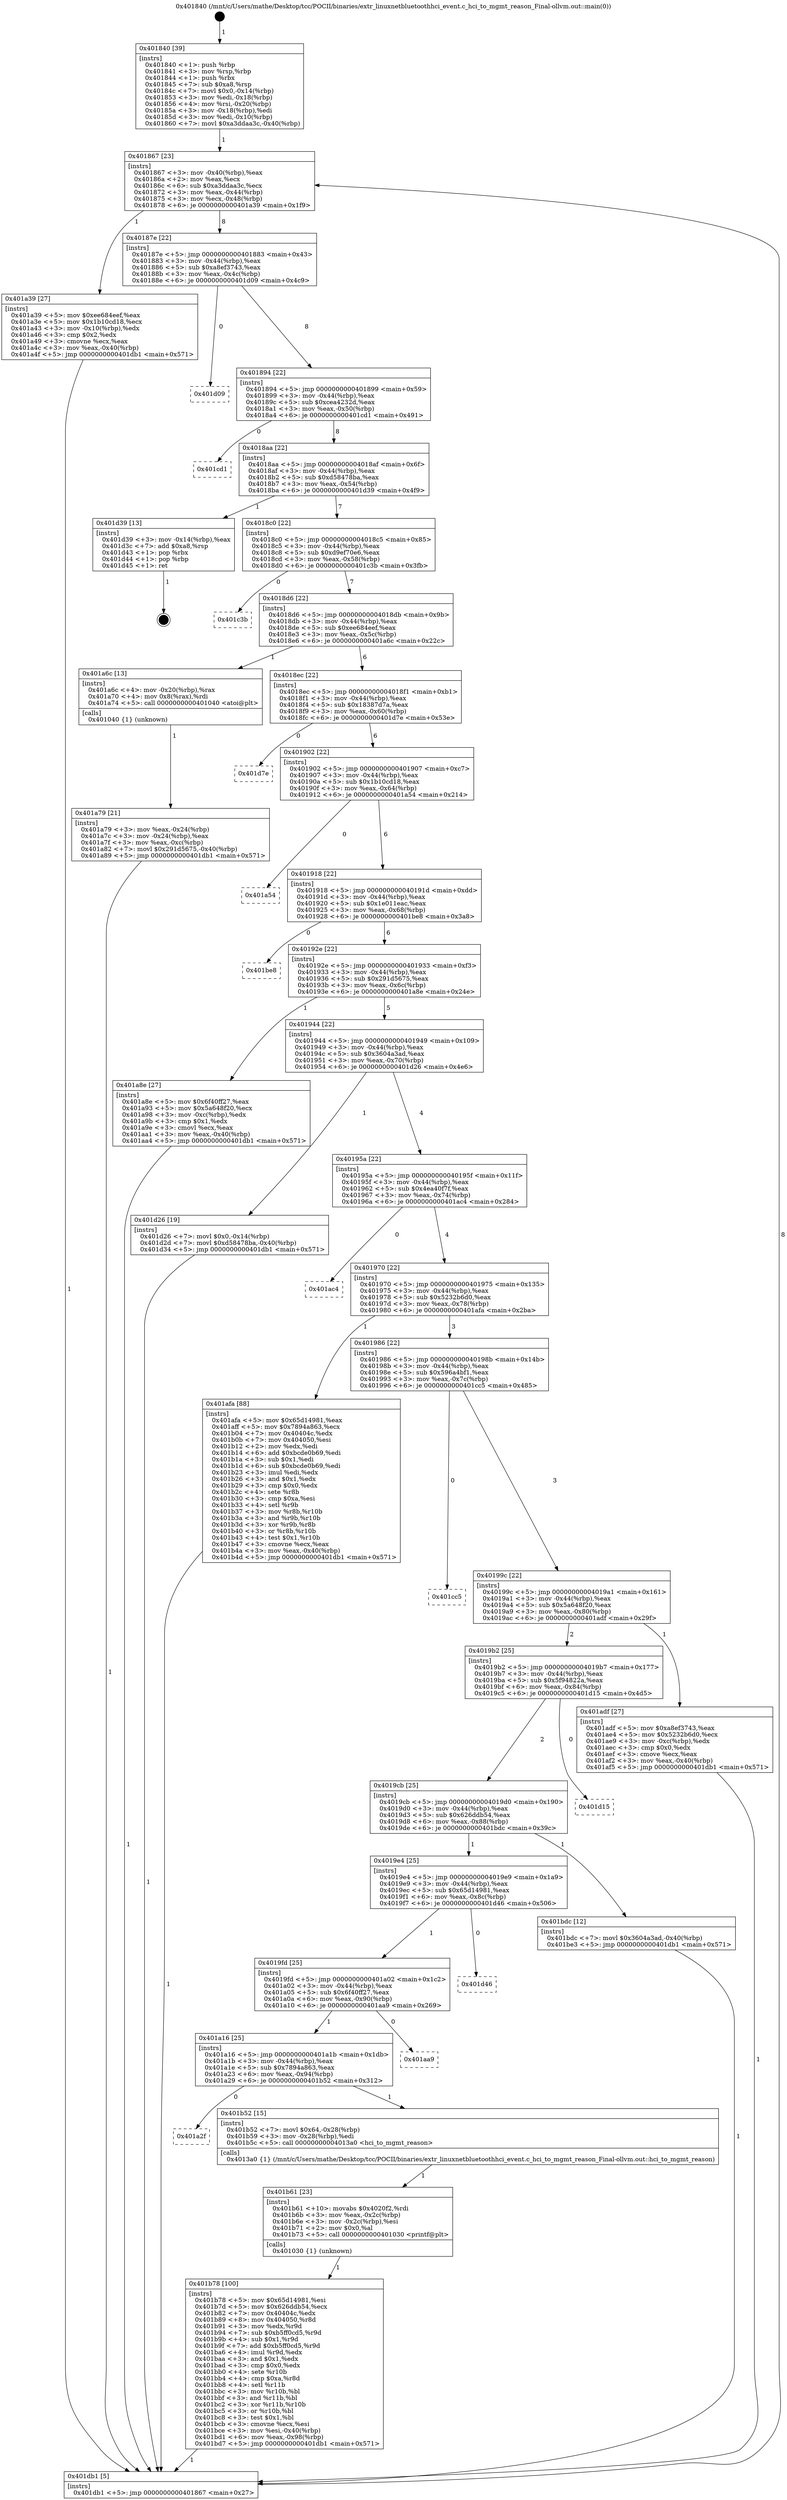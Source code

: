 digraph "0x401840" {
  label = "0x401840 (/mnt/c/Users/mathe/Desktop/tcc/POCII/binaries/extr_linuxnetbluetoothhci_event.c_hci_to_mgmt_reason_Final-ollvm.out::main(0))"
  labelloc = "t"
  node[shape=record]

  Entry [label="",width=0.3,height=0.3,shape=circle,fillcolor=black,style=filled]
  "0x401867" [label="{
     0x401867 [23]\l
     | [instrs]\l
     &nbsp;&nbsp;0x401867 \<+3\>: mov -0x40(%rbp),%eax\l
     &nbsp;&nbsp;0x40186a \<+2\>: mov %eax,%ecx\l
     &nbsp;&nbsp;0x40186c \<+6\>: sub $0xa3ddaa3c,%ecx\l
     &nbsp;&nbsp;0x401872 \<+3\>: mov %eax,-0x44(%rbp)\l
     &nbsp;&nbsp;0x401875 \<+3\>: mov %ecx,-0x48(%rbp)\l
     &nbsp;&nbsp;0x401878 \<+6\>: je 0000000000401a39 \<main+0x1f9\>\l
  }"]
  "0x401a39" [label="{
     0x401a39 [27]\l
     | [instrs]\l
     &nbsp;&nbsp;0x401a39 \<+5\>: mov $0xee684eef,%eax\l
     &nbsp;&nbsp;0x401a3e \<+5\>: mov $0x1b10cd18,%ecx\l
     &nbsp;&nbsp;0x401a43 \<+3\>: mov -0x10(%rbp),%edx\l
     &nbsp;&nbsp;0x401a46 \<+3\>: cmp $0x2,%edx\l
     &nbsp;&nbsp;0x401a49 \<+3\>: cmovne %ecx,%eax\l
     &nbsp;&nbsp;0x401a4c \<+3\>: mov %eax,-0x40(%rbp)\l
     &nbsp;&nbsp;0x401a4f \<+5\>: jmp 0000000000401db1 \<main+0x571\>\l
  }"]
  "0x40187e" [label="{
     0x40187e [22]\l
     | [instrs]\l
     &nbsp;&nbsp;0x40187e \<+5\>: jmp 0000000000401883 \<main+0x43\>\l
     &nbsp;&nbsp;0x401883 \<+3\>: mov -0x44(%rbp),%eax\l
     &nbsp;&nbsp;0x401886 \<+5\>: sub $0xa8ef3743,%eax\l
     &nbsp;&nbsp;0x40188b \<+3\>: mov %eax,-0x4c(%rbp)\l
     &nbsp;&nbsp;0x40188e \<+6\>: je 0000000000401d09 \<main+0x4c9\>\l
  }"]
  "0x401db1" [label="{
     0x401db1 [5]\l
     | [instrs]\l
     &nbsp;&nbsp;0x401db1 \<+5\>: jmp 0000000000401867 \<main+0x27\>\l
  }"]
  "0x401840" [label="{
     0x401840 [39]\l
     | [instrs]\l
     &nbsp;&nbsp;0x401840 \<+1\>: push %rbp\l
     &nbsp;&nbsp;0x401841 \<+3\>: mov %rsp,%rbp\l
     &nbsp;&nbsp;0x401844 \<+1\>: push %rbx\l
     &nbsp;&nbsp;0x401845 \<+7\>: sub $0xa8,%rsp\l
     &nbsp;&nbsp;0x40184c \<+7\>: movl $0x0,-0x14(%rbp)\l
     &nbsp;&nbsp;0x401853 \<+3\>: mov %edi,-0x18(%rbp)\l
     &nbsp;&nbsp;0x401856 \<+4\>: mov %rsi,-0x20(%rbp)\l
     &nbsp;&nbsp;0x40185a \<+3\>: mov -0x18(%rbp),%edi\l
     &nbsp;&nbsp;0x40185d \<+3\>: mov %edi,-0x10(%rbp)\l
     &nbsp;&nbsp;0x401860 \<+7\>: movl $0xa3ddaa3c,-0x40(%rbp)\l
  }"]
  Exit [label="",width=0.3,height=0.3,shape=circle,fillcolor=black,style=filled,peripheries=2]
  "0x401d09" [label="{
     0x401d09\l
  }", style=dashed]
  "0x401894" [label="{
     0x401894 [22]\l
     | [instrs]\l
     &nbsp;&nbsp;0x401894 \<+5\>: jmp 0000000000401899 \<main+0x59\>\l
     &nbsp;&nbsp;0x401899 \<+3\>: mov -0x44(%rbp),%eax\l
     &nbsp;&nbsp;0x40189c \<+5\>: sub $0xcea4232d,%eax\l
     &nbsp;&nbsp;0x4018a1 \<+3\>: mov %eax,-0x50(%rbp)\l
     &nbsp;&nbsp;0x4018a4 \<+6\>: je 0000000000401cd1 \<main+0x491\>\l
  }"]
  "0x401b78" [label="{
     0x401b78 [100]\l
     | [instrs]\l
     &nbsp;&nbsp;0x401b78 \<+5\>: mov $0x65d14981,%esi\l
     &nbsp;&nbsp;0x401b7d \<+5\>: mov $0x626ddb54,%ecx\l
     &nbsp;&nbsp;0x401b82 \<+7\>: mov 0x40404c,%edx\l
     &nbsp;&nbsp;0x401b89 \<+8\>: mov 0x404050,%r8d\l
     &nbsp;&nbsp;0x401b91 \<+3\>: mov %edx,%r9d\l
     &nbsp;&nbsp;0x401b94 \<+7\>: sub $0xb5ff0cd5,%r9d\l
     &nbsp;&nbsp;0x401b9b \<+4\>: sub $0x1,%r9d\l
     &nbsp;&nbsp;0x401b9f \<+7\>: add $0xb5ff0cd5,%r9d\l
     &nbsp;&nbsp;0x401ba6 \<+4\>: imul %r9d,%edx\l
     &nbsp;&nbsp;0x401baa \<+3\>: and $0x1,%edx\l
     &nbsp;&nbsp;0x401bad \<+3\>: cmp $0x0,%edx\l
     &nbsp;&nbsp;0x401bb0 \<+4\>: sete %r10b\l
     &nbsp;&nbsp;0x401bb4 \<+4\>: cmp $0xa,%r8d\l
     &nbsp;&nbsp;0x401bb8 \<+4\>: setl %r11b\l
     &nbsp;&nbsp;0x401bbc \<+3\>: mov %r10b,%bl\l
     &nbsp;&nbsp;0x401bbf \<+3\>: and %r11b,%bl\l
     &nbsp;&nbsp;0x401bc2 \<+3\>: xor %r11b,%r10b\l
     &nbsp;&nbsp;0x401bc5 \<+3\>: or %r10b,%bl\l
     &nbsp;&nbsp;0x401bc8 \<+3\>: test $0x1,%bl\l
     &nbsp;&nbsp;0x401bcb \<+3\>: cmovne %ecx,%esi\l
     &nbsp;&nbsp;0x401bce \<+3\>: mov %esi,-0x40(%rbp)\l
     &nbsp;&nbsp;0x401bd1 \<+6\>: mov %eax,-0x98(%rbp)\l
     &nbsp;&nbsp;0x401bd7 \<+5\>: jmp 0000000000401db1 \<main+0x571\>\l
  }"]
  "0x401cd1" [label="{
     0x401cd1\l
  }", style=dashed]
  "0x4018aa" [label="{
     0x4018aa [22]\l
     | [instrs]\l
     &nbsp;&nbsp;0x4018aa \<+5\>: jmp 00000000004018af \<main+0x6f\>\l
     &nbsp;&nbsp;0x4018af \<+3\>: mov -0x44(%rbp),%eax\l
     &nbsp;&nbsp;0x4018b2 \<+5\>: sub $0xd58478ba,%eax\l
     &nbsp;&nbsp;0x4018b7 \<+3\>: mov %eax,-0x54(%rbp)\l
     &nbsp;&nbsp;0x4018ba \<+6\>: je 0000000000401d39 \<main+0x4f9\>\l
  }"]
  "0x401b61" [label="{
     0x401b61 [23]\l
     | [instrs]\l
     &nbsp;&nbsp;0x401b61 \<+10\>: movabs $0x4020f2,%rdi\l
     &nbsp;&nbsp;0x401b6b \<+3\>: mov %eax,-0x2c(%rbp)\l
     &nbsp;&nbsp;0x401b6e \<+3\>: mov -0x2c(%rbp),%esi\l
     &nbsp;&nbsp;0x401b71 \<+2\>: mov $0x0,%al\l
     &nbsp;&nbsp;0x401b73 \<+5\>: call 0000000000401030 \<printf@plt\>\l
     | [calls]\l
     &nbsp;&nbsp;0x401030 \{1\} (unknown)\l
  }"]
  "0x401d39" [label="{
     0x401d39 [13]\l
     | [instrs]\l
     &nbsp;&nbsp;0x401d39 \<+3\>: mov -0x14(%rbp),%eax\l
     &nbsp;&nbsp;0x401d3c \<+7\>: add $0xa8,%rsp\l
     &nbsp;&nbsp;0x401d43 \<+1\>: pop %rbx\l
     &nbsp;&nbsp;0x401d44 \<+1\>: pop %rbp\l
     &nbsp;&nbsp;0x401d45 \<+1\>: ret\l
  }"]
  "0x4018c0" [label="{
     0x4018c0 [22]\l
     | [instrs]\l
     &nbsp;&nbsp;0x4018c0 \<+5\>: jmp 00000000004018c5 \<main+0x85\>\l
     &nbsp;&nbsp;0x4018c5 \<+3\>: mov -0x44(%rbp),%eax\l
     &nbsp;&nbsp;0x4018c8 \<+5\>: sub $0xd9ef70e6,%eax\l
     &nbsp;&nbsp;0x4018cd \<+3\>: mov %eax,-0x58(%rbp)\l
     &nbsp;&nbsp;0x4018d0 \<+6\>: je 0000000000401c3b \<main+0x3fb\>\l
  }"]
  "0x401a2f" [label="{
     0x401a2f\l
  }", style=dashed]
  "0x401c3b" [label="{
     0x401c3b\l
  }", style=dashed]
  "0x4018d6" [label="{
     0x4018d6 [22]\l
     | [instrs]\l
     &nbsp;&nbsp;0x4018d6 \<+5\>: jmp 00000000004018db \<main+0x9b\>\l
     &nbsp;&nbsp;0x4018db \<+3\>: mov -0x44(%rbp),%eax\l
     &nbsp;&nbsp;0x4018de \<+5\>: sub $0xee684eef,%eax\l
     &nbsp;&nbsp;0x4018e3 \<+3\>: mov %eax,-0x5c(%rbp)\l
     &nbsp;&nbsp;0x4018e6 \<+6\>: je 0000000000401a6c \<main+0x22c\>\l
  }"]
  "0x401b52" [label="{
     0x401b52 [15]\l
     | [instrs]\l
     &nbsp;&nbsp;0x401b52 \<+7\>: movl $0x64,-0x28(%rbp)\l
     &nbsp;&nbsp;0x401b59 \<+3\>: mov -0x28(%rbp),%edi\l
     &nbsp;&nbsp;0x401b5c \<+5\>: call 00000000004013a0 \<hci_to_mgmt_reason\>\l
     | [calls]\l
     &nbsp;&nbsp;0x4013a0 \{1\} (/mnt/c/Users/mathe/Desktop/tcc/POCII/binaries/extr_linuxnetbluetoothhci_event.c_hci_to_mgmt_reason_Final-ollvm.out::hci_to_mgmt_reason)\l
  }"]
  "0x401a6c" [label="{
     0x401a6c [13]\l
     | [instrs]\l
     &nbsp;&nbsp;0x401a6c \<+4\>: mov -0x20(%rbp),%rax\l
     &nbsp;&nbsp;0x401a70 \<+4\>: mov 0x8(%rax),%rdi\l
     &nbsp;&nbsp;0x401a74 \<+5\>: call 0000000000401040 \<atoi@plt\>\l
     | [calls]\l
     &nbsp;&nbsp;0x401040 \{1\} (unknown)\l
  }"]
  "0x4018ec" [label="{
     0x4018ec [22]\l
     | [instrs]\l
     &nbsp;&nbsp;0x4018ec \<+5\>: jmp 00000000004018f1 \<main+0xb1\>\l
     &nbsp;&nbsp;0x4018f1 \<+3\>: mov -0x44(%rbp),%eax\l
     &nbsp;&nbsp;0x4018f4 \<+5\>: sub $0x18387d7a,%eax\l
     &nbsp;&nbsp;0x4018f9 \<+3\>: mov %eax,-0x60(%rbp)\l
     &nbsp;&nbsp;0x4018fc \<+6\>: je 0000000000401d7e \<main+0x53e\>\l
  }"]
  "0x401a79" [label="{
     0x401a79 [21]\l
     | [instrs]\l
     &nbsp;&nbsp;0x401a79 \<+3\>: mov %eax,-0x24(%rbp)\l
     &nbsp;&nbsp;0x401a7c \<+3\>: mov -0x24(%rbp),%eax\l
     &nbsp;&nbsp;0x401a7f \<+3\>: mov %eax,-0xc(%rbp)\l
     &nbsp;&nbsp;0x401a82 \<+7\>: movl $0x291d5675,-0x40(%rbp)\l
     &nbsp;&nbsp;0x401a89 \<+5\>: jmp 0000000000401db1 \<main+0x571\>\l
  }"]
  "0x401a16" [label="{
     0x401a16 [25]\l
     | [instrs]\l
     &nbsp;&nbsp;0x401a16 \<+5\>: jmp 0000000000401a1b \<main+0x1db\>\l
     &nbsp;&nbsp;0x401a1b \<+3\>: mov -0x44(%rbp),%eax\l
     &nbsp;&nbsp;0x401a1e \<+5\>: sub $0x7894a863,%eax\l
     &nbsp;&nbsp;0x401a23 \<+6\>: mov %eax,-0x94(%rbp)\l
     &nbsp;&nbsp;0x401a29 \<+6\>: je 0000000000401b52 \<main+0x312\>\l
  }"]
  "0x401d7e" [label="{
     0x401d7e\l
  }", style=dashed]
  "0x401902" [label="{
     0x401902 [22]\l
     | [instrs]\l
     &nbsp;&nbsp;0x401902 \<+5\>: jmp 0000000000401907 \<main+0xc7\>\l
     &nbsp;&nbsp;0x401907 \<+3\>: mov -0x44(%rbp),%eax\l
     &nbsp;&nbsp;0x40190a \<+5\>: sub $0x1b10cd18,%eax\l
     &nbsp;&nbsp;0x40190f \<+3\>: mov %eax,-0x64(%rbp)\l
     &nbsp;&nbsp;0x401912 \<+6\>: je 0000000000401a54 \<main+0x214\>\l
  }"]
  "0x401aa9" [label="{
     0x401aa9\l
  }", style=dashed]
  "0x401a54" [label="{
     0x401a54\l
  }", style=dashed]
  "0x401918" [label="{
     0x401918 [22]\l
     | [instrs]\l
     &nbsp;&nbsp;0x401918 \<+5\>: jmp 000000000040191d \<main+0xdd\>\l
     &nbsp;&nbsp;0x40191d \<+3\>: mov -0x44(%rbp),%eax\l
     &nbsp;&nbsp;0x401920 \<+5\>: sub $0x1e011eac,%eax\l
     &nbsp;&nbsp;0x401925 \<+3\>: mov %eax,-0x68(%rbp)\l
     &nbsp;&nbsp;0x401928 \<+6\>: je 0000000000401be8 \<main+0x3a8\>\l
  }"]
  "0x4019fd" [label="{
     0x4019fd [25]\l
     | [instrs]\l
     &nbsp;&nbsp;0x4019fd \<+5\>: jmp 0000000000401a02 \<main+0x1c2\>\l
     &nbsp;&nbsp;0x401a02 \<+3\>: mov -0x44(%rbp),%eax\l
     &nbsp;&nbsp;0x401a05 \<+5\>: sub $0x6f40ff27,%eax\l
     &nbsp;&nbsp;0x401a0a \<+6\>: mov %eax,-0x90(%rbp)\l
     &nbsp;&nbsp;0x401a10 \<+6\>: je 0000000000401aa9 \<main+0x269\>\l
  }"]
  "0x401be8" [label="{
     0x401be8\l
  }", style=dashed]
  "0x40192e" [label="{
     0x40192e [22]\l
     | [instrs]\l
     &nbsp;&nbsp;0x40192e \<+5\>: jmp 0000000000401933 \<main+0xf3\>\l
     &nbsp;&nbsp;0x401933 \<+3\>: mov -0x44(%rbp),%eax\l
     &nbsp;&nbsp;0x401936 \<+5\>: sub $0x291d5675,%eax\l
     &nbsp;&nbsp;0x40193b \<+3\>: mov %eax,-0x6c(%rbp)\l
     &nbsp;&nbsp;0x40193e \<+6\>: je 0000000000401a8e \<main+0x24e\>\l
  }"]
  "0x401d46" [label="{
     0x401d46\l
  }", style=dashed]
  "0x401a8e" [label="{
     0x401a8e [27]\l
     | [instrs]\l
     &nbsp;&nbsp;0x401a8e \<+5\>: mov $0x6f40ff27,%eax\l
     &nbsp;&nbsp;0x401a93 \<+5\>: mov $0x5a648f20,%ecx\l
     &nbsp;&nbsp;0x401a98 \<+3\>: mov -0xc(%rbp),%edx\l
     &nbsp;&nbsp;0x401a9b \<+3\>: cmp $0x1,%edx\l
     &nbsp;&nbsp;0x401a9e \<+3\>: cmovl %ecx,%eax\l
     &nbsp;&nbsp;0x401aa1 \<+3\>: mov %eax,-0x40(%rbp)\l
     &nbsp;&nbsp;0x401aa4 \<+5\>: jmp 0000000000401db1 \<main+0x571\>\l
  }"]
  "0x401944" [label="{
     0x401944 [22]\l
     | [instrs]\l
     &nbsp;&nbsp;0x401944 \<+5\>: jmp 0000000000401949 \<main+0x109\>\l
     &nbsp;&nbsp;0x401949 \<+3\>: mov -0x44(%rbp),%eax\l
     &nbsp;&nbsp;0x40194c \<+5\>: sub $0x3604a3ad,%eax\l
     &nbsp;&nbsp;0x401951 \<+3\>: mov %eax,-0x70(%rbp)\l
     &nbsp;&nbsp;0x401954 \<+6\>: je 0000000000401d26 \<main+0x4e6\>\l
  }"]
  "0x4019e4" [label="{
     0x4019e4 [25]\l
     | [instrs]\l
     &nbsp;&nbsp;0x4019e4 \<+5\>: jmp 00000000004019e9 \<main+0x1a9\>\l
     &nbsp;&nbsp;0x4019e9 \<+3\>: mov -0x44(%rbp),%eax\l
     &nbsp;&nbsp;0x4019ec \<+5\>: sub $0x65d14981,%eax\l
     &nbsp;&nbsp;0x4019f1 \<+6\>: mov %eax,-0x8c(%rbp)\l
     &nbsp;&nbsp;0x4019f7 \<+6\>: je 0000000000401d46 \<main+0x506\>\l
  }"]
  "0x401d26" [label="{
     0x401d26 [19]\l
     | [instrs]\l
     &nbsp;&nbsp;0x401d26 \<+7\>: movl $0x0,-0x14(%rbp)\l
     &nbsp;&nbsp;0x401d2d \<+7\>: movl $0xd58478ba,-0x40(%rbp)\l
     &nbsp;&nbsp;0x401d34 \<+5\>: jmp 0000000000401db1 \<main+0x571\>\l
  }"]
  "0x40195a" [label="{
     0x40195a [22]\l
     | [instrs]\l
     &nbsp;&nbsp;0x40195a \<+5\>: jmp 000000000040195f \<main+0x11f\>\l
     &nbsp;&nbsp;0x40195f \<+3\>: mov -0x44(%rbp),%eax\l
     &nbsp;&nbsp;0x401962 \<+5\>: sub $0x4ea40f7f,%eax\l
     &nbsp;&nbsp;0x401967 \<+3\>: mov %eax,-0x74(%rbp)\l
     &nbsp;&nbsp;0x40196a \<+6\>: je 0000000000401ac4 \<main+0x284\>\l
  }"]
  "0x401bdc" [label="{
     0x401bdc [12]\l
     | [instrs]\l
     &nbsp;&nbsp;0x401bdc \<+7\>: movl $0x3604a3ad,-0x40(%rbp)\l
     &nbsp;&nbsp;0x401be3 \<+5\>: jmp 0000000000401db1 \<main+0x571\>\l
  }"]
  "0x401ac4" [label="{
     0x401ac4\l
  }", style=dashed]
  "0x401970" [label="{
     0x401970 [22]\l
     | [instrs]\l
     &nbsp;&nbsp;0x401970 \<+5\>: jmp 0000000000401975 \<main+0x135\>\l
     &nbsp;&nbsp;0x401975 \<+3\>: mov -0x44(%rbp),%eax\l
     &nbsp;&nbsp;0x401978 \<+5\>: sub $0x5232b6d0,%eax\l
     &nbsp;&nbsp;0x40197d \<+3\>: mov %eax,-0x78(%rbp)\l
     &nbsp;&nbsp;0x401980 \<+6\>: je 0000000000401afa \<main+0x2ba\>\l
  }"]
  "0x4019cb" [label="{
     0x4019cb [25]\l
     | [instrs]\l
     &nbsp;&nbsp;0x4019cb \<+5\>: jmp 00000000004019d0 \<main+0x190\>\l
     &nbsp;&nbsp;0x4019d0 \<+3\>: mov -0x44(%rbp),%eax\l
     &nbsp;&nbsp;0x4019d3 \<+5\>: sub $0x626ddb54,%eax\l
     &nbsp;&nbsp;0x4019d8 \<+6\>: mov %eax,-0x88(%rbp)\l
     &nbsp;&nbsp;0x4019de \<+6\>: je 0000000000401bdc \<main+0x39c\>\l
  }"]
  "0x401afa" [label="{
     0x401afa [88]\l
     | [instrs]\l
     &nbsp;&nbsp;0x401afa \<+5\>: mov $0x65d14981,%eax\l
     &nbsp;&nbsp;0x401aff \<+5\>: mov $0x7894a863,%ecx\l
     &nbsp;&nbsp;0x401b04 \<+7\>: mov 0x40404c,%edx\l
     &nbsp;&nbsp;0x401b0b \<+7\>: mov 0x404050,%esi\l
     &nbsp;&nbsp;0x401b12 \<+2\>: mov %edx,%edi\l
     &nbsp;&nbsp;0x401b14 \<+6\>: add $0xbcde0b69,%edi\l
     &nbsp;&nbsp;0x401b1a \<+3\>: sub $0x1,%edi\l
     &nbsp;&nbsp;0x401b1d \<+6\>: sub $0xbcde0b69,%edi\l
     &nbsp;&nbsp;0x401b23 \<+3\>: imul %edi,%edx\l
     &nbsp;&nbsp;0x401b26 \<+3\>: and $0x1,%edx\l
     &nbsp;&nbsp;0x401b29 \<+3\>: cmp $0x0,%edx\l
     &nbsp;&nbsp;0x401b2c \<+4\>: sete %r8b\l
     &nbsp;&nbsp;0x401b30 \<+3\>: cmp $0xa,%esi\l
     &nbsp;&nbsp;0x401b33 \<+4\>: setl %r9b\l
     &nbsp;&nbsp;0x401b37 \<+3\>: mov %r8b,%r10b\l
     &nbsp;&nbsp;0x401b3a \<+3\>: and %r9b,%r10b\l
     &nbsp;&nbsp;0x401b3d \<+3\>: xor %r9b,%r8b\l
     &nbsp;&nbsp;0x401b40 \<+3\>: or %r8b,%r10b\l
     &nbsp;&nbsp;0x401b43 \<+4\>: test $0x1,%r10b\l
     &nbsp;&nbsp;0x401b47 \<+3\>: cmovne %ecx,%eax\l
     &nbsp;&nbsp;0x401b4a \<+3\>: mov %eax,-0x40(%rbp)\l
     &nbsp;&nbsp;0x401b4d \<+5\>: jmp 0000000000401db1 \<main+0x571\>\l
  }"]
  "0x401986" [label="{
     0x401986 [22]\l
     | [instrs]\l
     &nbsp;&nbsp;0x401986 \<+5\>: jmp 000000000040198b \<main+0x14b\>\l
     &nbsp;&nbsp;0x40198b \<+3\>: mov -0x44(%rbp),%eax\l
     &nbsp;&nbsp;0x40198e \<+5\>: sub $0x596a4bf1,%eax\l
     &nbsp;&nbsp;0x401993 \<+3\>: mov %eax,-0x7c(%rbp)\l
     &nbsp;&nbsp;0x401996 \<+6\>: je 0000000000401cc5 \<main+0x485\>\l
  }"]
  "0x401d15" [label="{
     0x401d15\l
  }", style=dashed]
  "0x401cc5" [label="{
     0x401cc5\l
  }", style=dashed]
  "0x40199c" [label="{
     0x40199c [22]\l
     | [instrs]\l
     &nbsp;&nbsp;0x40199c \<+5\>: jmp 00000000004019a1 \<main+0x161\>\l
     &nbsp;&nbsp;0x4019a1 \<+3\>: mov -0x44(%rbp),%eax\l
     &nbsp;&nbsp;0x4019a4 \<+5\>: sub $0x5a648f20,%eax\l
     &nbsp;&nbsp;0x4019a9 \<+3\>: mov %eax,-0x80(%rbp)\l
     &nbsp;&nbsp;0x4019ac \<+6\>: je 0000000000401adf \<main+0x29f\>\l
  }"]
  "0x4019b2" [label="{
     0x4019b2 [25]\l
     | [instrs]\l
     &nbsp;&nbsp;0x4019b2 \<+5\>: jmp 00000000004019b7 \<main+0x177\>\l
     &nbsp;&nbsp;0x4019b7 \<+3\>: mov -0x44(%rbp),%eax\l
     &nbsp;&nbsp;0x4019ba \<+5\>: sub $0x5f94822a,%eax\l
     &nbsp;&nbsp;0x4019bf \<+6\>: mov %eax,-0x84(%rbp)\l
     &nbsp;&nbsp;0x4019c5 \<+6\>: je 0000000000401d15 \<main+0x4d5\>\l
  }"]
  "0x401adf" [label="{
     0x401adf [27]\l
     | [instrs]\l
     &nbsp;&nbsp;0x401adf \<+5\>: mov $0xa8ef3743,%eax\l
     &nbsp;&nbsp;0x401ae4 \<+5\>: mov $0x5232b6d0,%ecx\l
     &nbsp;&nbsp;0x401ae9 \<+3\>: mov -0xc(%rbp),%edx\l
     &nbsp;&nbsp;0x401aec \<+3\>: cmp $0x0,%edx\l
     &nbsp;&nbsp;0x401aef \<+3\>: cmove %ecx,%eax\l
     &nbsp;&nbsp;0x401af2 \<+3\>: mov %eax,-0x40(%rbp)\l
     &nbsp;&nbsp;0x401af5 \<+5\>: jmp 0000000000401db1 \<main+0x571\>\l
  }"]
  Entry -> "0x401840" [label=" 1"]
  "0x401867" -> "0x401a39" [label=" 1"]
  "0x401867" -> "0x40187e" [label=" 8"]
  "0x401a39" -> "0x401db1" [label=" 1"]
  "0x401840" -> "0x401867" [label=" 1"]
  "0x401db1" -> "0x401867" [label=" 8"]
  "0x401d39" -> Exit [label=" 1"]
  "0x40187e" -> "0x401d09" [label=" 0"]
  "0x40187e" -> "0x401894" [label=" 8"]
  "0x401d26" -> "0x401db1" [label=" 1"]
  "0x401894" -> "0x401cd1" [label=" 0"]
  "0x401894" -> "0x4018aa" [label=" 8"]
  "0x401bdc" -> "0x401db1" [label=" 1"]
  "0x4018aa" -> "0x401d39" [label=" 1"]
  "0x4018aa" -> "0x4018c0" [label=" 7"]
  "0x401b78" -> "0x401db1" [label=" 1"]
  "0x4018c0" -> "0x401c3b" [label=" 0"]
  "0x4018c0" -> "0x4018d6" [label=" 7"]
  "0x401b61" -> "0x401b78" [label=" 1"]
  "0x4018d6" -> "0x401a6c" [label=" 1"]
  "0x4018d6" -> "0x4018ec" [label=" 6"]
  "0x401a6c" -> "0x401a79" [label=" 1"]
  "0x401a79" -> "0x401db1" [label=" 1"]
  "0x401b52" -> "0x401b61" [label=" 1"]
  "0x4018ec" -> "0x401d7e" [label=" 0"]
  "0x4018ec" -> "0x401902" [label=" 6"]
  "0x401a16" -> "0x401b52" [label=" 1"]
  "0x401902" -> "0x401a54" [label=" 0"]
  "0x401902" -> "0x401918" [label=" 6"]
  "0x401a16" -> "0x401a2f" [label=" 0"]
  "0x401918" -> "0x401be8" [label=" 0"]
  "0x401918" -> "0x40192e" [label=" 6"]
  "0x4019fd" -> "0x401aa9" [label=" 0"]
  "0x40192e" -> "0x401a8e" [label=" 1"]
  "0x40192e" -> "0x401944" [label=" 5"]
  "0x401a8e" -> "0x401db1" [label=" 1"]
  "0x4019fd" -> "0x401a16" [label=" 1"]
  "0x401944" -> "0x401d26" [label=" 1"]
  "0x401944" -> "0x40195a" [label=" 4"]
  "0x4019e4" -> "0x401d46" [label=" 0"]
  "0x40195a" -> "0x401ac4" [label=" 0"]
  "0x40195a" -> "0x401970" [label=" 4"]
  "0x4019e4" -> "0x4019fd" [label=" 1"]
  "0x401970" -> "0x401afa" [label=" 1"]
  "0x401970" -> "0x401986" [label=" 3"]
  "0x4019cb" -> "0x401bdc" [label=" 1"]
  "0x401986" -> "0x401cc5" [label=" 0"]
  "0x401986" -> "0x40199c" [label=" 3"]
  "0x4019cb" -> "0x4019e4" [label=" 1"]
  "0x40199c" -> "0x401adf" [label=" 1"]
  "0x40199c" -> "0x4019b2" [label=" 2"]
  "0x401adf" -> "0x401db1" [label=" 1"]
  "0x401afa" -> "0x401db1" [label=" 1"]
  "0x4019b2" -> "0x4019cb" [label=" 2"]
  "0x4019b2" -> "0x401d15" [label=" 0"]
}
